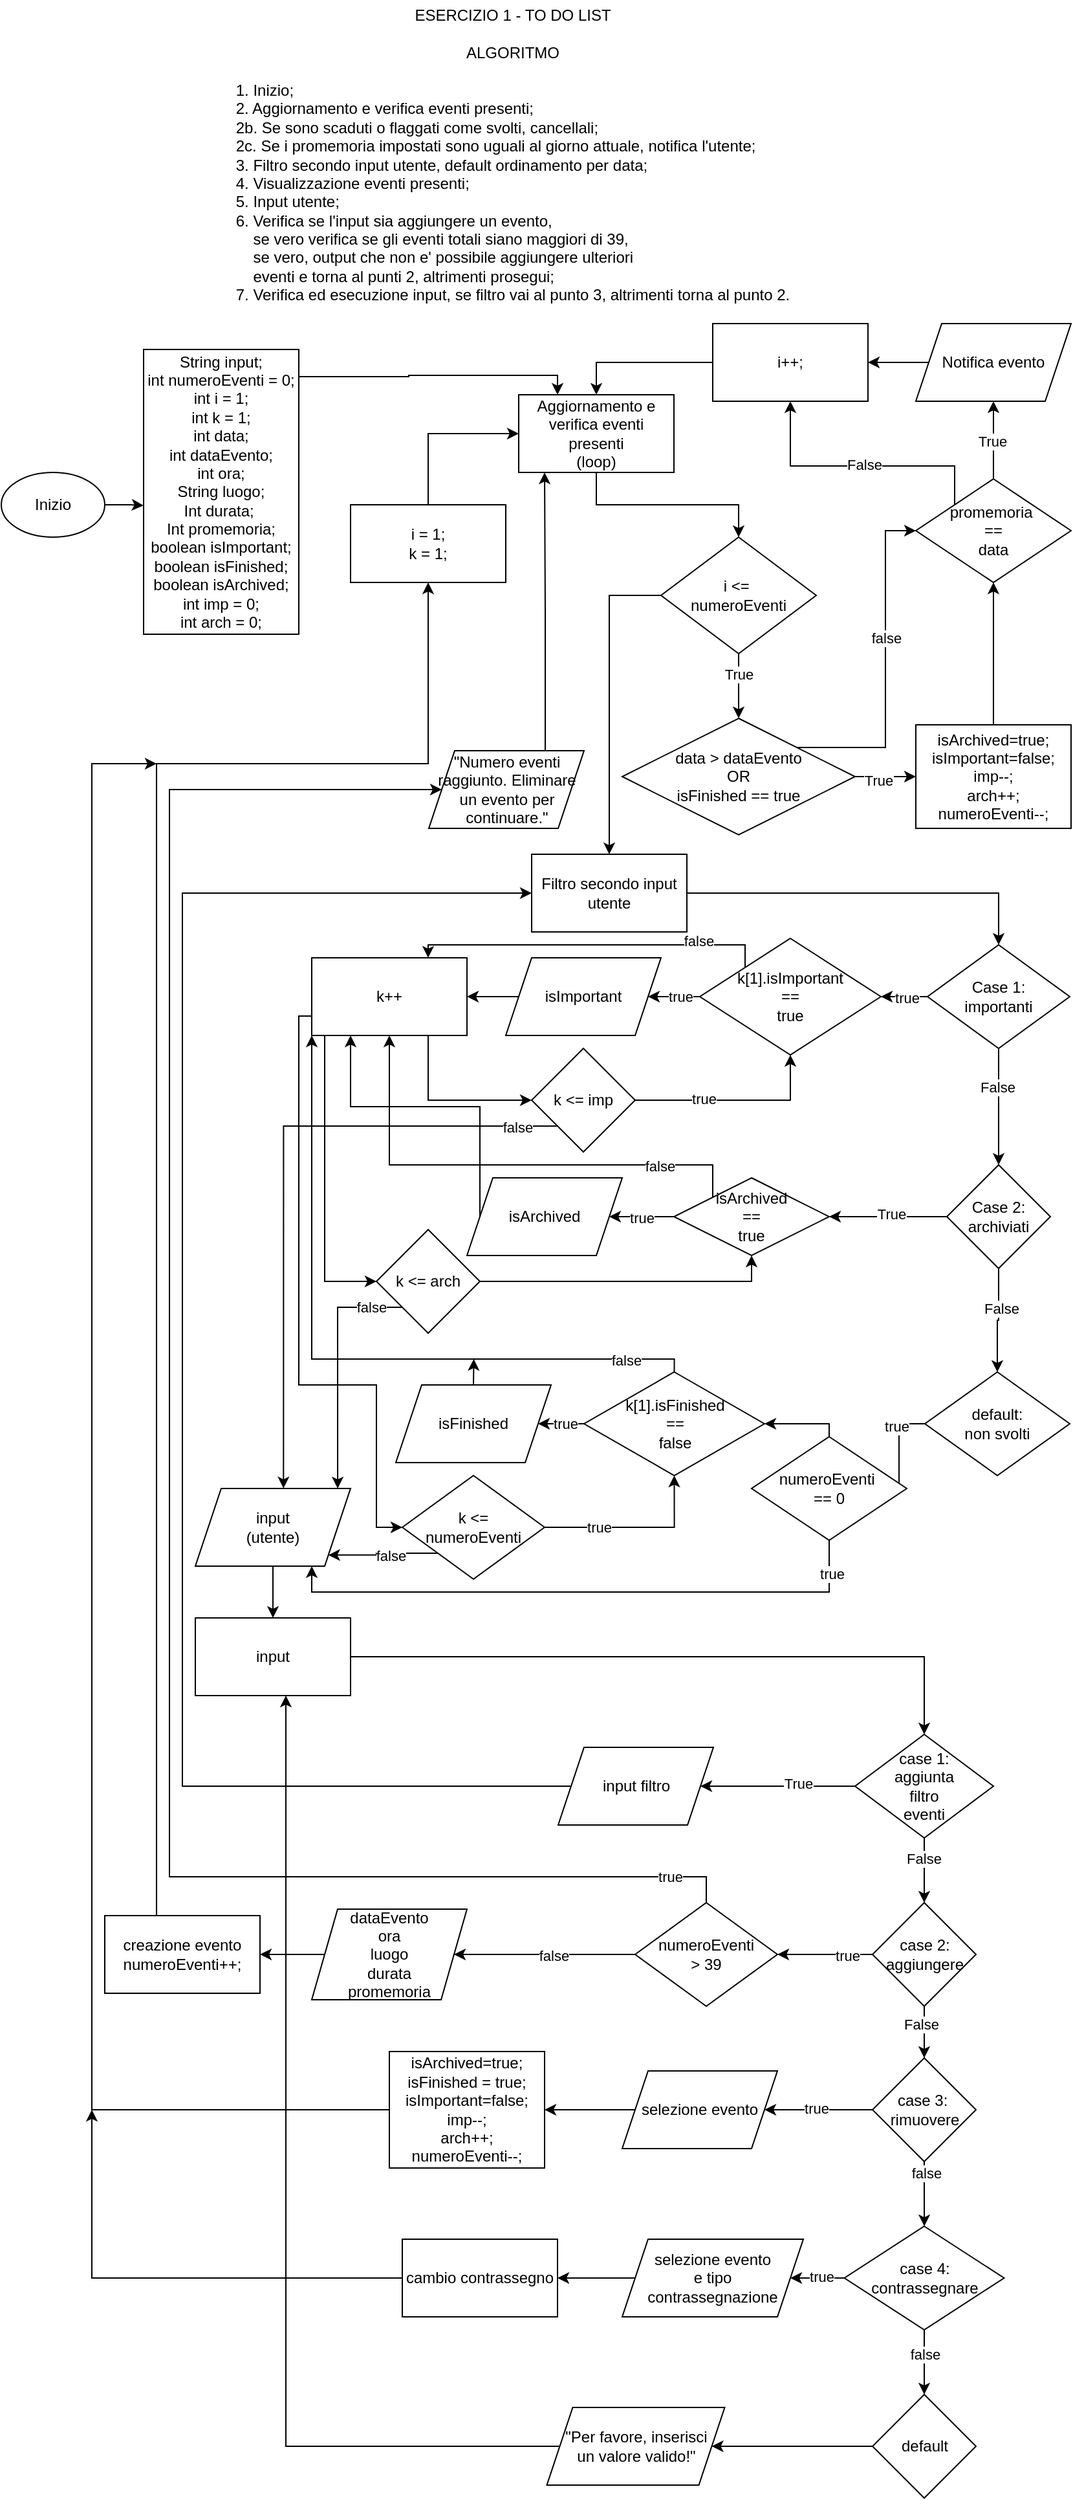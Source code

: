 <mxfile version="24.7.17">
  <diagram id="C5RBs43oDa-KdzZeNtuy" name="Page-1">
    <mxGraphModel dx="1430" dy="786" grid="1" gridSize="10" guides="1" tooltips="1" connect="1" arrows="1" fold="1" page="1" pageScale="1" pageWidth="827" pageHeight="1169" math="0" shadow="0">
      <root>
        <mxCell id="WIyWlLk6GJQsqaUBKTNV-0" />
        <mxCell id="WIyWlLk6GJQsqaUBKTNV-1" parent="WIyWlLk6GJQsqaUBKTNV-0" />
        <mxCell id="s7MBxmnnZB_xoXd4R-KR-0" value="ESERCIZIO 1 - TO DO LIST&lt;div&gt;&lt;br&gt;&lt;/div&gt;&lt;div&gt;ALGORITMO&lt;/div&gt;&lt;div&gt;&lt;br&gt;&lt;/div&gt;&lt;div style=&quot;text-align: left;&quot;&gt;1. Inizio;&lt;/div&gt;&lt;div style=&quot;text-align: left;&quot;&gt;2. Aggiornamento e verifica eventi presenti;&lt;/div&gt;&lt;div style=&quot;text-align: left;&quot;&gt;2b. Se sono scaduti o flaggati come svolti, cancellali;&lt;/div&gt;&lt;div style=&quot;text-align: left;&quot;&gt;2c. Se i promemoria impostati sono uguali al giorno attuale, notifica l&#39;utente;&lt;/div&gt;&lt;div style=&quot;text-align: left;&quot;&gt;3. Filtro secondo input utente, default ordinamento per data;&lt;/div&gt;&lt;div style=&quot;text-align: left;&quot;&gt;4. Visualizzazione eventi presenti;&lt;/div&gt;&lt;div style=&quot;text-align: left;&quot;&gt;5. Input utente;&lt;/div&gt;&lt;div style=&quot;text-align: left;&quot;&gt;6. Verifica se l&#39;input sia aggiungere un evento,&lt;/div&gt;&lt;div style=&quot;text-align: left;&quot;&gt;&amp;nbsp; &amp;nbsp; se vero verifica se gli eventi totali siano maggiori di 39,&lt;br&gt;&lt;/div&gt;&lt;div style=&quot;text-align: left;&quot;&gt;&amp;nbsp; &amp;nbsp; se vero, output che non e&#39; possibile aggiungere ulteriori&lt;/div&gt;&lt;div style=&quot;text-align: left;&quot;&gt;&amp;nbsp; &amp;nbsp; eventi e torna al punti 2, altrimenti prosegui;&lt;/div&gt;&lt;div style=&quot;text-align: left;&quot;&gt;7. Verifica ed esecuzione input, se filtro vai al punto 3, altrimenti torna al punto 2.&lt;/div&gt;" style="text;html=1;align=center;verticalAlign=middle;resizable=0;points=[];autosize=1;strokeColor=none;fillColor=none;" vertex="1" parent="WIyWlLk6GJQsqaUBKTNV-1">
          <mxGeometry x="170" width="450" height="240" as="geometry" />
        </mxCell>
        <mxCell id="s7MBxmnnZB_xoXd4R-KR-3" value="" style="edgeStyle=orthogonalEdgeStyle;rounded=0;orthogonalLoop=1;jettySize=auto;html=1;entryX=-0.001;entryY=0.548;entryDx=0;entryDy=0;entryPerimeter=0;" edge="1" parent="WIyWlLk6GJQsqaUBKTNV-1" source="s7MBxmnnZB_xoXd4R-KR-1" target="s7MBxmnnZB_xoXd4R-KR-2">
          <mxGeometry relative="1" as="geometry" />
        </mxCell>
        <mxCell id="s7MBxmnnZB_xoXd4R-KR-1" value="Inizio" style="ellipse;whiteSpace=wrap;html=1;" vertex="1" parent="WIyWlLk6GJQsqaUBKTNV-1">
          <mxGeometry y="365" width="80" height="50" as="geometry" />
        </mxCell>
        <mxCell id="s7MBxmnnZB_xoXd4R-KR-81" style="edgeStyle=orthogonalEdgeStyle;rounded=0;orthogonalLoop=1;jettySize=auto;html=1;exitX=1;exitY=0.25;exitDx=0;exitDy=0;entryX=0.25;entryY=0;entryDx=0;entryDy=0;" edge="1" parent="WIyWlLk6GJQsqaUBKTNV-1" source="s7MBxmnnZB_xoXd4R-KR-2" target="s7MBxmnnZB_xoXd4R-KR-4">
          <mxGeometry relative="1" as="geometry">
            <Array as="points">
              <mxPoint x="315" y="291" />
              <mxPoint x="315" y="290" />
              <mxPoint x="430" y="290" />
            </Array>
          </mxGeometry>
        </mxCell>
        <mxCell id="s7MBxmnnZB_xoXd4R-KR-2" value="&lt;div&gt;String input;&lt;/div&gt;&lt;div&gt;int numeroEventi = 0;&lt;/div&gt;&lt;div&gt;int i = 1;&lt;/div&gt;&lt;div&gt;int k = 1;&lt;/div&gt;&lt;div&gt;&lt;span style=&quot;background-color: initial;&quot;&gt;int data;&lt;/span&gt;&lt;/div&gt;int dataEvento;&lt;div&gt;&lt;div&gt;int ora;&lt;/div&gt;&lt;div&gt;String luogo;&lt;/div&gt;&lt;div&gt;Int durata;&amp;nbsp;&lt;/div&gt;&lt;div&gt;Int promemoria;&lt;/div&gt;&lt;div&gt;boolean isImportant;&lt;/div&gt;&lt;div&gt;boolean isFinished;&lt;/div&gt;&lt;/div&gt;&lt;div&gt;boolean isArchived;&lt;/div&gt;&lt;div&gt;int imp = 0;&lt;/div&gt;&lt;div&gt;int arch = 0;&lt;/div&gt;" style="whiteSpace=wrap;html=1;" vertex="1" parent="WIyWlLk6GJQsqaUBKTNV-1">
          <mxGeometry x="110" y="270" width="120" height="220" as="geometry" />
        </mxCell>
        <mxCell id="s7MBxmnnZB_xoXd4R-KR-23" value="" style="edgeStyle=orthogonalEdgeStyle;rounded=0;orthogonalLoop=1;jettySize=auto;html=1;" edge="1" parent="WIyWlLk6GJQsqaUBKTNV-1" source="s7MBxmnnZB_xoXd4R-KR-4" target="s7MBxmnnZB_xoXd4R-KR-22">
          <mxGeometry relative="1" as="geometry" />
        </mxCell>
        <mxCell id="s7MBxmnnZB_xoXd4R-KR-4" value="Aggiornamento e verifica eventi presenti&lt;div&gt;(loop)&lt;/div&gt;" style="whiteSpace=wrap;html=1;" vertex="1" parent="WIyWlLk6GJQsqaUBKTNV-1">
          <mxGeometry x="400" y="305" width="120" height="60" as="geometry" />
        </mxCell>
        <mxCell id="s7MBxmnnZB_xoXd4R-KR-11" value="" style="edgeStyle=orthogonalEdgeStyle;rounded=0;orthogonalLoop=1;jettySize=auto;html=1;" edge="1" parent="WIyWlLk6GJQsqaUBKTNV-1" source="s7MBxmnnZB_xoXd4R-KR-6" target="s7MBxmnnZB_xoXd4R-KR-10">
          <mxGeometry relative="1" as="geometry" />
        </mxCell>
        <mxCell id="s7MBxmnnZB_xoXd4R-KR-12" value="True" style="edgeLabel;html=1;align=center;verticalAlign=middle;resizable=0;points=[];" vertex="1" connectable="0" parent="s7MBxmnnZB_xoXd4R-KR-11">
          <mxGeometry x="-0.025" y="1" relative="1" as="geometry">
            <mxPoint as="offset" />
          </mxGeometry>
        </mxCell>
        <mxCell id="s7MBxmnnZB_xoXd4R-KR-74" style="edgeStyle=orthogonalEdgeStyle;rounded=0;orthogonalLoop=1;jettySize=auto;html=1;exitX=0;exitY=0;exitDx=0;exitDy=0;entryX=0.5;entryY=1;entryDx=0;entryDy=0;" edge="1" parent="WIyWlLk6GJQsqaUBKTNV-1" source="s7MBxmnnZB_xoXd4R-KR-6" target="s7MBxmnnZB_xoXd4R-KR-72">
          <mxGeometry relative="1" as="geometry">
            <Array as="points">
              <mxPoint x="737" y="360" />
              <mxPoint x="610" y="360" />
            </Array>
          </mxGeometry>
        </mxCell>
        <mxCell id="s7MBxmnnZB_xoXd4R-KR-75" value="False" style="edgeLabel;html=1;align=center;verticalAlign=middle;resizable=0;points=[];" vertex="1" connectable="0" parent="s7MBxmnnZB_xoXd4R-KR-74">
          <mxGeometry x="-0.034" y="-1" relative="1" as="geometry">
            <mxPoint as="offset" />
          </mxGeometry>
        </mxCell>
        <mxCell id="s7MBxmnnZB_xoXd4R-KR-6" value="promemoria&amp;nbsp;&lt;div&gt;==&lt;div&gt;data&lt;/div&gt;&lt;/div&gt;" style="rhombus;whiteSpace=wrap;html=1;" vertex="1" parent="WIyWlLk6GJQsqaUBKTNV-1">
          <mxGeometry x="707" y="370" width="120" height="80" as="geometry" />
        </mxCell>
        <mxCell id="s7MBxmnnZB_xoXd4R-KR-69" value="" style="edgeStyle=orthogonalEdgeStyle;rounded=0;orthogonalLoop=1;jettySize=auto;html=1;" edge="1" parent="WIyWlLk6GJQsqaUBKTNV-1" source="s7MBxmnnZB_xoXd4R-KR-8" target="s7MBxmnnZB_xoXd4R-KR-68">
          <mxGeometry relative="1" as="geometry" />
        </mxCell>
        <mxCell id="s7MBxmnnZB_xoXd4R-KR-8" value="Filtro secondo input utente" style="whiteSpace=wrap;html=1;" vertex="1" parent="WIyWlLk6GJQsqaUBKTNV-1">
          <mxGeometry x="410" y="660" width="120" height="60" as="geometry" />
        </mxCell>
        <mxCell id="s7MBxmnnZB_xoXd4R-KR-73" style="edgeStyle=orthogonalEdgeStyle;rounded=0;orthogonalLoop=1;jettySize=auto;html=1;exitX=0;exitY=0.5;exitDx=0;exitDy=0;entryX=1;entryY=0.5;entryDx=0;entryDy=0;" edge="1" parent="WIyWlLk6GJQsqaUBKTNV-1" source="s7MBxmnnZB_xoXd4R-KR-10" target="s7MBxmnnZB_xoXd4R-KR-72">
          <mxGeometry relative="1" as="geometry" />
        </mxCell>
        <mxCell id="s7MBxmnnZB_xoXd4R-KR-10" value="Notifica evento" style="shape=parallelogram;perimeter=parallelogramPerimeter;whiteSpace=wrap;html=1;fixedSize=1;" vertex="1" parent="WIyWlLk6GJQsqaUBKTNV-1">
          <mxGeometry x="707" y="250" width="120" height="60" as="geometry" />
        </mxCell>
        <mxCell id="s7MBxmnnZB_xoXd4R-KR-18" value="" style="edgeStyle=orthogonalEdgeStyle;rounded=0;orthogonalLoop=1;jettySize=auto;html=1;" edge="1" parent="WIyWlLk6GJQsqaUBKTNV-1" source="s7MBxmnnZB_xoXd4R-KR-15" target="s7MBxmnnZB_xoXd4R-KR-17">
          <mxGeometry relative="1" as="geometry" />
        </mxCell>
        <mxCell id="s7MBxmnnZB_xoXd4R-KR-20" value="True" style="edgeLabel;html=1;align=center;verticalAlign=middle;resizable=0;points=[];" vertex="1" connectable="0" parent="s7MBxmnnZB_xoXd4R-KR-18">
          <mxGeometry x="-0.24" y="-3" relative="1" as="geometry">
            <mxPoint as="offset" />
          </mxGeometry>
        </mxCell>
        <mxCell id="s7MBxmnnZB_xoXd4R-KR-26" style="edgeStyle=orthogonalEdgeStyle;rounded=0;orthogonalLoop=1;jettySize=auto;html=1;exitX=1;exitY=0;exitDx=0;exitDy=0;entryX=0;entryY=0.5;entryDx=0;entryDy=0;" edge="1" parent="WIyWlLk6GJQsqaUBKTNV-1" source="s7MBxmnnZB_xoXd4R-KR-15" target="s7MBxmnnZB_xoXd4R-KR-6">
          <mxGeometry relative="1" as="geometry" />
        </mxCell>
        <mxCell id="s7MBxmnnZB_xoXd4R-KR-28" value="false" style="edgeLabel;html=1;align=center;verticalAlign=middle;resizable=0;points=[];" vertex="1" connectable="0" parent="s7MBxmnnZB_xoXd4R-KR-26">
          <mxGeometry x="0.183" relative="1" as="geometry">
            <mxPoint as="offset" />
          </mxGeometry>
        </mxCell>
        <mxCell id="s7MBxmnnZB_xoXd4R-KR-15" value="data &amp;gt; dataEvento&lt;div&gt;OR&lt;/div&gt;&lt;div&gt;isFinished == true&lt;/div&gt;" style="rhombus;whiteSpace=wrap;html=1;" vertex="1" parent="WIyWlLk6GJQsqaUBKTNV-1">
          <mxGeometry x="480" y="555" width="180" height="90" as="geometry" />
        </mxCell>
        <mxCell id="s7MBxmnnZB_xoXd4R-KR-25" style="edgeStyle=orthogonalEdgeStyle;rounded=0;orthogonalLoop=1;jettySize=auto;html=1;exitX=0.5;exitY=0;exitDx=0;exitDy=0;entryX=0.5;entryY=1;entryDx=0;entryDy=0;" edge="1" parent="WIyWlLk6GJQsqaUBKTNV-1" source="s7MBxmnnZB_xoXd4R-KR-17" target="s7MBxmnnZB_xoXd4R-KR-6">
          <mxGeometry relative="1" as="geometry" />
        </mxCell>
        <mxCell id="s7MBxmnnZB_xoXd4R-KR-17" value="isArchived=true;&lt;div&gt;isImportant=false;&lt;/div&gt;&lt;div&gt;imp--;&lt;/div&gt;&lt;div&gt;arch++;&lt;br&gt;&lt;div&gt;numeroEventi--;&lt;/div&gt;&lt;/div&gt;" style="whiteSpace=wrap;html=1;" vertex="1" parent="WIyWlLk6GJQsqaUBKTNV-1">
          <mxGeometry x="707" y="560" width="120" height="80" as="geometry" />
        </mxCell>
        <mxCell id="s7MBxmnnZB_xoXd4R-KR-24" style="edgeStyle=orthogonalEdgeStyle;rounded=0;orthogonalLoop=1;jettySize=auto;html=1;exitX=0.5;exitY=1;exitDx=0;exitDy=0;entryX=0.5;entryY=0;entryDx=0;entryDy=0;" edge="1" parent="WIyWlLk6GJQsqaUBKTNV-1" source="s7MBxmnnZB_xoXd4R-KR-22" target="s7MBxmnnZB_xoXd4R-KR-15">
          <mxGeometry relative="1" as="geometry" />
        </mxCell>
        <mxCell id="s7MBxmnnZB_xoXd4R-KR-27" value="True" style="edgeLabel;html=1;align=center;verticalAlign=middle;resizable=0;points=[];" vertex="1" connectable="0" parent="s7MBxmnnZB_xoXd4R-KR-24">
          <mxGeometry x="-0.371" relative="1" as="geometry">
            <mxPoint as="offset" />
          </mxGeometry>
        </mxCell>
        <mxCell id="s7MBxmnnZB_xoXd4R-KR-31" style="edgeStyle=orthogonalEdgeStyle;rounded=0;orthogonalLoop=1;jettySize=auto;html=1;exitX=0;exitY=0.5;exitDx=0;exitDy=0;entryX=0.5;entryY=0;entryDx=0;entryDy=0;" edge="1" parent="WIyWlLk6GJQsqaUBKTNV-1" source="s7MBxmnnZB_xoXd4R-KR-22" target="s7MBxmnnZB_xoXd4R-KR-8">
          <mxGeometry relative="1" as="geometry">
            <mxPoint x="260" y="445" as="targetPoint" />
          </mxGeometry>
        </mxCell>
        <mxCell id="s7MBxmnnZB_xoXd4R-KR-22" value="i &amp;lt;=&amp;nbsp;&lt;div&gt;numeroEventi&lt;/div&gt;" style="rhombus;whiteSpace=wrap;html=1;" vertex="1" parent="WIyWlLk6GJQsqaUBKTNV-1">
          <mxGeometry x="510" y="415" width="120" height="90" as="geometry" />
        </mxCell>
        <mxCell id="s7MBxmnnZB_xoXd4R-KR-45" value="" style="edgeStyle=orthogonalEdgeStyle;rounded=0;orthogonalLoop=1;jettySize=auto;html=1;" edge="1" parent="WIyWlLk6GJQsqaUBKTNV-1" source="s7MBxmnnZB_xoXd4R-KR-38" target="s7MBxmnnZB_xoXd4R-KR-44">
          <mxGeometry relative="1" as="geometry" />
        </mxCell>
        <mxCell id="s7MBxmnnZB_xoXd4R-KR-47" value="False" style="edgeLabel;html=1;align=center;verticalAlign=middle;resizable=0;points=[];" vertex="1" connectable="0" parent="s7MBxmnnZB_xoXd4R-KR-45">
          <mxGeometry x="-0.331" y="-3" relative="1" as="geometry">
            <mxPoint as="offset" />
          </mxGeometry>
        </mxCell>
        <mxCell id="s7MBxmnnZB_xoXd4R-KR-184" value="" style="edgeStyle=orthogonalEdgeStyle;rounded=0;orthogonalLoop=1;jettySize=auto;html=1;" edge="1" parent="WIyWlLk6GJQsqaUBKTNV-1" source="s7MBxmnnZB_xoXd4R-KR-38" target="s7MBxmnnZB_xoXd4R-KR-183">
          <mxGeometry relative="1" as="geometry" />
        </mxCell>
        <mxCell id="s7MBxmnnZB_xoXd4R-KR-185" value="true" style="edgeLabel;html=1;align=center;verticalAlign=middle;resizable=0;points=[];" vertex="1" connectable="0" parent="s7MBxmnnZB_xoXd4R-KR-184">
          <mxGeometry x="-0.452" y="1" relative="1" as="geometry">
            <mxPoint as="offset" />
          </mxGeometry>
        </mxCell>
        <mxCell id="s7MBxmnnZB_xoXd4R-KR-38" value="case 2:&lt;div&gt;aggiungere&lt;/div&gt;" style="rhombus;whiteSpace=wrap;html=1;" vertex="1" parent="WIyWlLk6GJQsqaUBKTNV-1">
          <mxGeometry x="673.5" y="1470" width="80" height="80" as="geometry" />
        </mxCell>
        <mxCell id="s7MBxmnnZB_xoXd4R-KR-49" value="" style="edgeStyle=orthogonalEdgeStyle;rounded=0;orthogonalLoop=1;jettySize=auto;html=1;" edge="1" parent="WIyWlLk6GJQsqaUBKTNV-1" source="s7MBxmnnZB_xoXd4R-KR-40" target="s7MBxmnnZB_xoXd4R-KR-48">
          <mxGeometry relative="1" as="geometry" />
        </mxCell>
        <mxCell id="s7MBxmnnZB_xoXd4R-KR-40" value="dataEvento&lt;div&gt;ora&lt;/div&gt;&lt;div&gt;luogo&lt;/div&gt;&lt;div&gt;durata&lt;/div&gt;&lt;div&gt;promemoria&lt;/div&gt;" style="shape=parallelogram;perimeter=parallelogramPerimeter;whiteSpace=wrap;html=1;fixedSize=1;" vertex="1" parent="WIyWlLk6GJQsqaUBKTNV-1">
          <mxGeometry x="240" y="1475" width="120" height="70" as="geometry" />
        </mxCell>
        <mxCell id="s7MBxmnnZB_xoXd4R-KR-181" value="" style="edgeStyle=orthogonalEdgeStyle;rounded=0;orthogonalLoop=1;jettySize=auto;html=1;" edge="1" parent="WIyWlLk6GJQsqaUBKTNV-1" source="s7MBxmnnZB_xoXd4R-KR-44" target="s7MBxmnnZB_xoXd4R-KR-180">
          <mxGeometry relative="1" as="geometry" />
        </mxCell>
        <mxCell id="s7MBxmnnZB_xoXd4R-KR-186" value="true" style="edgeLabel;html=1;align=center;verticalAlign=middle;resizable=0;points=[];" vertex="1" connectable="0" parent="s7MBxmnnZB_xoXd4R-KR-181">
          <mxGeometry x="0.037" y="-1" relative="1" as="geometry">
            <mxPoint as="offset" />
          </mxGeometry>
        </mxCell>
        <mxCell id="s7MBxmnnZB_xoXd4R-KR-199" value="" style="edgeStyle=orthogonalEdgeStyle;rounded=0;orthogonalLoop=1;jettySize=auto;html=1;" edge="1" parent="WIyWlLk6GJQsqaUBKTNV-1" source="s7MBxmnnZB_xoXd4R-KR-44" target="s7MBxmnnZB_xoXd4R-KR-198">
          <mxGeometry relative="1" as="geometry" />
        </mxCell>
        <mxCell id="s7MBxmnnZB_xoXd4R-KR-202" value="false" style="edgeLabel;html=1;align=center;verticalAlign=middle;resizable=0;points=[];" vertex="1" connectable="0" parent="s7MBxmnnZB_xoXd4R-KR-199">
          <mxGeometry x="-0.651" y="1" relative="1" as="geometry">
            <mxPoint as="offset" />
          </mxGeometry>
        </mxCell>
        <mxCell id="s7MBxmnnZB_xoXd4R-KR-44" value="case 3:&amp;nbsp;&lt;div&gt;rimuovere&lt;/div&gt;" style="rhombus;whiteSpace=wrap;html=1;" vertex="1" parent="WIyWlLk6GJQsqaUBKTNV-1">
          <mxGeometry x="673.5" y="1590" width="80" height="80" as="geometry" />
        </mxCell>
        <mxCell id="s7MBxmnnZB_xoXd4R-KR-195" style="edgeStyle=orthogonalEdgeStyle;rounded=0;orthogonalLoop=1;jettySize=auto;html=1;exitX=0.5;exitY=0;exitDx=0;exitDy=0;entryX=0.5;entryY=1;entryDx=0;entryDy=0;" edge="1" parent="WIyWlLk6GJQsqaUBKTNV-1" source="s7MBxmnnZB_xoXd4R-KR-48" target="s7MBxmnnZB_xoXd4R-KR-99">
          <mxGeometry relative="1" as="geometry">
            <mxPoint x="100" y="550" as="targetPoint" />
            <Array as="points">
              <mxPoint x="120" y="1480" />
              <mxPoint x="120" y="590" />
              <mxPoint x="330" y="590" />
            </Array>
          </mxGeometry>
        </mxCell>
        <mxCell id="s7MBxmnnZB_xoXd4R-KR-48" value="creazione evento&lt;div&gt;numeroEventi++;&lt;/div&gt;" style="whiteSpace=wrap;html=1;" vertex="1" parent="WIyWlLk6GJQsqaUBKTNV-1">
          <mxGeometry x="80" y="1480" width="120" height="60" as="geometry" />
        </mxCell>
        <mxCell id="s7MBxmnnZB_xoXd4R-KR-197" style="edgeStyle=orthogonalEdgeStyle;rounded=0;orthogonalLoop=1;jettySize=auto;html=1;exitX=0;exitY=0.5;exitDx=0;exitDy=0;" edge="1" parent="WIyWlLk6GJQsqaUBKTNV-1" source="s7MBxmnnZB_xoXd4R-KR-53">
          <mxGeometry relative="1" as="geometry">
            <mxPoint x="120" y="590" as="targetPoint" />
            <Array as="points">
              <mxPoint x="70" y="1630" />
            </Array>
          </mxGeometry>
        </mxCell>
        <mxCell id="s7MBxmnnZB_xoXd4R-KR-53" value="isArchived=true;&lt;div&gt;isFinished = true;&lt;br&gt;&lt;div&gt;isImportant=false;&lt;/div&gt;&lt;div&gt;imp--;&lt;/div&gt;&lt;div&gt;arch++;&lt;br&gt;&lt;div&gt;numeroEventi--;&lt;/div&gt;&lt;/div&gt;&lt;/div&gt;" style="whiteSpace=wrap;html=1;" vertex="1" parent="WIyWlLk6GJQsqaUBKTNV-1">
          <mxGeometry x="300" y="1585" width="120" height="90" as="geometry" />
        </mxCell>
        <mxCell id="s7MBxmnnZB_xoXd4R-KR-60" style="edgeStyle=orthogonalEdgeStyle;rounded=0;orthogonalLoop=1;jettySize=auto;html=1;exitX=0.5;exitY=1;exitDx=0;exitDy=0;entryX=0.5;entryY=0;entryDx=0;entryDy=0;" edge="1" parent="WIyWlLk6GJQsqaUBKTNV-1" source="s7MBxmnnZB_xoXd4R-KR-58" target="s7MBxmnnZB_xoXd4R-KR-38">
          <mxGeometry relative="1" as="geometry" />
        </mxCell>
        <mxCell id="s7MBxmnnZB_xoXd4R-KR-63" value="False" style="edgeLabel;html=1;align=center;verticalAlign=middle;resizable=0;points=[];" vertex="1" connectable="0" parent="s7MBxmnnZB_xoXd4R-KR-60">
          <mxGeometry x="-0.376" y="-1" relative="1" as="geometry">
            <mxPoint as="offset" />
          </mxGeometry>
        </mxCell>
        <mxCell id="s7MBxmnnZB_xoXd4R-KR-62" value="" style="edgeStyle=orthogonalEdgeStyle;rounded=0;orthogonalLoop=1;jettySize=auto;html=1;" edge="1" parent="WIyWlLk6GJQsqaUBKTNV-1" source="s7MBxmnnZB_xoXd4R-KR-58" target="s7MBxmnnZB_xoXd4R-KR-61">
          <mxGeometry relative="1" as="geometry" />
        </mxCell>
        <mxCell id="s7MBxmnnZB_xoXd4R-KR-64" value="True" style="edgeLabel;html=1;align=center;verticalAlign=middle;resizable=0;points=[];" vertex="1" connectable="0" parent="s7MBxmnnZB_xoXd4R-KR-62">
          <mxGeometry x="-0.256" y="-2" relative="1" as="geometry">
            <mxPoint as="offset" />
          </mxGeometry>
        </mxCell>
        <mxCell id="s7MBxmnnZB_xoXd4R-KR-58" value="case 1:&lt;div&gt;aggiunta&lt;/div&gt;&lt;div&gt;filtro&lt;/div&gt;&lt;div&gt;eventi&lt;/div&gt;" style="rhombus;whiteSpace=wrap;html=1;" vertex="1" parent="WIyWlLk6GJQsqaUBKTNV-1">
          <mxGeometry x="660" y="1340" width="107" height="80" as="geometry" />
        </mxCell>
        <mxCell id="s7MBxmnnZB_xoXd4R-KR-161" style="edgeStyle=orthogonalEdgeStyle;rounded=0;orthogonalLoop=1;jettySize=auto;html=1;exitX=0;exitY=0.5;exitDx=0;exitDy=0;entryX=0;entryY=0.5;entryDx=0;entryDy=0;" edge="1" parent="WIyWlLk6GJQsqaUBKTNV-1" source="s7MBxmnnZB_xoXd4R-KR-61" target="s7MBxmnnZB_xoXd4R-KR-8">
          <mxGeometry relative="1" as="geometry">
            <mxPoint x="150" y="690" as="targetPoint" />
            <Array as="points">
              <mxPoint x="140" y="1380" />
              <mxPoint x="140" y="690" />
            </Array>
          </mxGeometry>
        </mxCell>
        <mxCell id="s7MBxmnnZB_xoXd4R-KR-61" value="input filtro" style="shape=parallelogram;perimeter=parallelogramPerimeter;whiteSpace=wrap;html=1;fixedSize=1;" vertex="1" parent="WIyWlLk6GJQsqaUBKTNV-1">
          <mxGeometry x="430.5" y="1350" width="120" height="60" as="geometry" />
        </mxCell>
        <mxCell id="s7MBxmnnZB_xoXd4R-KR-78" value="" style="edgeStyle=orthogonalEdgeStyle;rounded=0;orthogonalLoop=1;jettySize=auto;html=1;" edge="1" parent="WIyWlLk6GJQsqaUBKTNV-1" source="s7MBxmnnZB_xoXd4R-KR-68" target="s7MBxmnnZB_xoXd4R-KR-77">
          <mxGeometry relative="1" as="geometry" />
        </mxCell>
        <mxCell id="s7MBxmnnZB_xoXd4R-KR-79" value="False" style="edgeLabel;html=1;align=center;verticalAlign=middle;resizable=0;points=[];" vertex="1" connectable="0" parent="s7MBxmnnZB_xoXd4R-KR-78">
          <mxGeometry x="-0.336" y="-1" relative="1" as="geometry">
            <mxPoint as="offset" />
          </mxGeometry>
        </mxCell>
        <mxCell id="s7MBxmnnZB_xoXd4R-KR-102" value="" style="edgeStyle=orthogonalEdgeStyle;rounded=0;orthogonalLoop=1;jettySize=auto;html=1;" edge="1" parent="WIyWlLk6GJQsqaUBKTNV-1" source="s7MBxmnnZB_xoXd4R-KR-68" target="s7MBxmnnZB_xoXd4R-KR-101">
          <mxGeometry relative="1" as="geometry" />
        </mxCell>
        <mxCell id="s7MBxmnnZB_xoXd4R-KR-103" value="true" style="edgeLabel;html=1;align=center;verticalAlign=middle;resizable=0;points=[];" vertex="1" connectable="0" parent="s7MBxmnnZB_xoXd4R-KR-102">
          <mxGeometry x="-0.261" y="1" relative="1" as="geometry">
            <mxPoint as="offset" />
          </mxGeometry>
        </mxCell>
        <mxCell id="s7MBxmnnZB_xoXd4R-KR-68" value="Case 1:&lt;div&gt;importanti&lt;/div&gt;" style="rhombus;whiteSpace=wrap;html=1;" vertex="1" parent="WIyWlLk6GJQsqaUBKTNV-1">
          <mxGeometry x="716" y="730" width="110" height="80" as="geometry" />
        </mxCell>
        <mxCell id="s7MBxmnnZB_xoXd4R-KR-108" value="" style="edgeStyle=orthogonalEdgeStyle;rounded=0;orthogonalLoop=1;jettySize=auto;html=1;" edge="1" parent="WIyWlLk6GJQsqaUBKTNV-1" source="s7MBxmnnZB_xoXd4R-KR-70" target="s7MBxmnnZB_xoXd4R-KR-107">
          <mxGeometry relative="1" as="geometry" />
        </mxCell>
        <mxCell id="s7MBxmnnZB_xoXd4R-KR-70" value="isImportant" style="shape=parallelogram;perimeter=parallelogramPerimeter;whiteSpace=wrap;html=1;fixedSize=1;" vertex="1" parent="WIyWlLk6GJQsqaUBKTNV-1">
          <mxGeometry x="390" y="740" width="120" height="60" as="geometry" />
        </mxCell>
        <mxCell id="s7MBxmnnZB_xoXd4R-KR-76" style="edgeStyle=orthogonalEdgeStyle;rounded=0;orthogonalLoop=1;jettySize=auto;html=1;exitX=0;exitY=0.5;exitDx=0;exitDy=0;entryX=0.5;entryY=0;entryDx=0;entryDy=0;" edge="1" parent="WIyWlLk6GJQsqaUBKTNV-1" source="s7MBxmnnZB_xoXd4R-KR-72" target="s7MBxmnnZB_xoXd4R-KR-4">
          <mxGeometry relative="1" as="geometry">
            <mxPoint x="460" y="280" as="targetPoint" />
          </mxGeometry>
        </mxCell>
        <mxCell id="s7MBxmnnZB_xoXd4R-KR-72" value="i++;" style="whiteSpace=wrap;html=1;" vertex="1" parent="WIyWlLk6GJQsqaUBKTNV-1">
          <mxGeometry x="550" y="250" width="120" height="60" as="geometry" />
        </mxCell>
        <mxCell id="s7MBxmnnZB_xoXd4R-KR-85" value="" style="edgeStyle=orthogonalEdgeStyle;rounded=0;orthogonalLoop=1;jettySize=auto;html=1;" edge="1" parent="WIyWlLk6GJQsqaUBKTNV-1" source="s7MBxmnnZB_xoXd4R-KR-77" target="s7MBxmnnZB_xoXd4R-KR-84">
          <mxGeometry relative="1" as="geometry" />
        </mxCell>
        <mxCell id="s7MBxmnnZB_xoXd4R-KR-86" value="True" style="edgeLabel;html=1;align=center;verticalAlign=middle;resizable=0;points=[];" vertex="1" connectable="0" parent="s7MBxmnnZB_xoXd4R-KR-85">
          <mxGeometry x="-0.042" y="-2" relative="1" as="geometry">
            <mxPoint as="offset" />
          </mxGeometry>
        </mxCell>
        <mxCell id="s7MBxmnnZB_xoXd4R-KR-91" value="" style="edgeStyle=orthogonalEdgeStyle;rounded=0;orthogonalLoop=1;jettySize=auto;html=1;" edge="1" parent="WIyWlLk6GJQsqaUBKTNV-1" source="s7MBxmnnZB_xoXd4R-KR-77" target="s7MBxmnnZB_xoXd4R-KR-90">
          <mxGeometry relative="1" as="geometry" />
        </mxCell>
        <mxCell id="s7MBxmnnZB_xoXd4R-KR-92" value="False" style="edgeLabel;html=1;align=center;verticalAlign=middle;resizable=0;points=[];" vertex="1" connectable="0" parent="s7MBxmnnZB_xoXd4R-KR-91">
          <mxGeometry x="-0.25" y="2" relative="1" as="geometry">
            <mxPoint as="offset" />
          </mxGeometry>
        </mxCell>
        <mxCell id="s7MBxmnnZB_xoXd4R-KR-77" value="Case 2:&lt;div&gt;archiviati&lt;/div&gt;" style="rhombus;whiteSpace=wrap;html=1;" vertex="1" parent="WIyWlLk6GJQsqaUBKTNV-1">
          <mxGeometry x="731" y="900" width="80" height="80" as="geometry" />
        </mxCell>
        <mxCell id="s7MBxmnnZB_xoXd4R-KR-118" value="" style="edgeStyle=orthogonalEdgeStyle;rounded=0;orthogonalLoop=1;jettySize=auto;html=1;" edge="1" parent="WIyWlLk6GJQsqaUBKTNV-1" source="s7MBxmnnZB_xoXd4R-KR-84" target="s7MBxmnnZB_xoXd4R-KR-117">
          <mxGeometry relative="1" as="geometry" />
        </mxCell>
        <mxCell id="s7MBxmnnZB_xoXd4R-KR-130" value="true" style="edgeLabel;html=1;align=center;verticalAlign=middle;resizable=0;points=[];" vertex="1" connectable="0" parent="s7MBxmnnZB_xoXd4R-KR-118">
          <mxGeometry x="0.023" y="1" relative="1" as="geometry">
            <mxPoint as="offset" />
          </mxGeometry>
        </mxCell>
        <mxCell id="s7MBxmnnZB_xoXd4R-KR-125" style="edgeStyle=orthogonalEdgeStyle;rounded=0;orthogonalLoop=1;jettySize=auto;html=1;exitX=0;exitY=0;exitDx=0;exitDy=0;entryX=0.5;entryY=1;entryDx=0;entryDy=0;" edge="1" parent="WIyWlLk6GJQsqaUBKTNV-1" source="s7MBxmnnZB_xoXd4R-KR-84" target="s7MBxmnnZB_xoXd4R-KR-107">
          <mxGeometry relative="1" as="geometry">
            <Array as="points">
              <mxPoint x="550" y="900" />
              <mxPoint x="300" y="900" />
            </Array>
          </mxGeometry>
        </mxCell>
        <mxCell id="s7MBxmnnZB_xoXd4R-KR-131" value="false" style="edgeLabel;html=1;align=center;verticalAlign=middle;resizable=0;points=[];" vertex="1" connectable="0" parent="s7MBxmnnZB_xoXd4R-KR-125">
          <mxGeometry x="-0.649" y="1" relative="1" as="geometry">
            <mxPoint as="offset" />
          </mxGeometry>
        </mxCell>
        <mxCell id="s7MBxmnnZB_xoXd4R-KR-84" value="isArchived&lt;div&gt;==&lt;/div&gt;&lt;div&gt;true&lt;/div&gt;" style="rhombus;whiteSpace=wrap;html=1;" vertex="1" parent="WIyWlLk6GJQsqaUBKTNV-1">
          <mxGeometry x="520" y="910" width="120" height="60" as="geometry" />
        </mxCell>
        <mxCell id="s7MBxmnnZB_xoXd4R-KR-166" value="" style="edgeStyle=orthogonalEdgeStyle;rounded=0;orthogonalLoop=1;jettySize=auto;html=1;" edge="1" parent="WIyWlLk6GJQsqaUBKTNV-1" source="s7MBxmnnZB_xoXd4R-KR-90" target="s7MBxmnnZB_xoXd4R-KR-165">
          <mxGeometry relative="1" as="geometry" />
        </mxCell>
        <mxCell id="s7MBxmnnZB_xoXd4R-KR-167" value="true" style="edgeLabel;html=1;align=center;verticalAlign=middle;resizable=0;points=[];" vertex="1" connectable="0" parent="s7MBxmnnZB_xoXd4R-KR-166">
          <mxGeometry x="-0.431" y="-2" relative="1" as="geometry">
            <mxPoint as="offset" />
          </mxGeometry>
        </mxCell>
        <mxCell id="s7MBxmnnZB_xoXd4R-KR-90" value="default:&lt;div&gt;non svolti&lt;/div&gt;" style="rhombus;whiteSpace=wrap;html=1;" vertex="1" parent="WIyWlLk6GJQsqaUBKTNV-1">
          <mxGeometry x="714" y="1060" width="112" height="80" as="geometry" />
        </mxCell>
        <mxCell id="s7MBxmnnZB_xoXd4R-KR-100" style="edgeStyle=orthogonalEdgeStyle;rounded=0;orthogonalLoop=1;jettySize=auto;html=1;exitX=0.5;exitY=0;exitDx=0;exitDy=0;entryX=0;entryY=0.5;entryDx=0;entryDy=0;" edge="1" parent="WIyWlLk6GJQsqaUBKTNV-1" source="s7MBxmnnZB_xoXd4R-KR-99" target="s7MBxmnnZB_xoXd4R-KR-4">
          <mxGeometry relative="1" as="geometry">
            <mxPoint x="330" y="340" as="targetPoint" />
          </mxGeometry>
        </mxCell>
        <mxCell id="s7MBxmnnZB_xoXd4R-KR-99" value="i = 1;&lt;div&gt;k = 1;&lt;/div&gt;" style="whiteSpace=wrap;html=1;" vertex="1" parent="WIyWlLk6GJQsqaUBKTNV-1">
          <mxGeometry x="270" y="390" width="120" height="60" as="geometry" />
        </mxCell>
        <mxCell id="s7MBxmnnZB_xoXd4R-KR-104" style="edgeStyle=orthogonalEdgeStyle;rounded=0;orthogonalLoop=1;jettySize=auto;html=1;exitX=0;exitY=0.5;exitDx=0;exitDy=0;" edge="1" parent="WIyWlLk6GJQsqaUBKTNV-1" source="s7MBxmnnZB_xoXd4R-KR-101" target="s7MBxmnnZB_xoXd4R-KR-70">
          <mxGeometry relative="1" as="geometry" />
        </mxCell>
        <mxCell id="s7MBxmnnZB_xoXd4R-KR-123" value="true" style="edgeLabel;html=1;align=center;verticalAlign=middle;resizable=0;points=[];" vertex="1" connectable="0" parent="s7MBxmnnZB_xoXd4R-KR-104">
          <mxGeometry x="-0.491" relative="1" as="geometry">
            <mxPoint as="offset" />
          </mxGeometry>
        </mxCell>
        <mxCell id="s7MBxmnnZB_xoXd4R-KR-121" style="edgeStyle=orthogonalEdgeStyle;rounded=0;orthogonalLoop=1;jettySize=auto;html=1;exitX=0;exitY=0;exitDx=0;exitDy=0;entryX=0.75;entryY=0;entryDx=0;entryDy=0;" edge="1" parent="WIyWlLk6GJQsqaUBKTNV-1" source="s7MBxmnnZB_xoXd4R-KR-101" target="s7MBxmnnZB_xoXd4R-KR-107">
          <mxGeometry relative="1" as="geometry">
            <Array as="points">
              <mxPoint x="575" y="730" />
              <mxPoint x="330" y="730" />
            </Array>
          </mxGeometry>
        </mxCell>
        <mxCell id="s7MBxmnnZB_xoXd4R-KR-122" value="false" style="edgeLabel;html=1;align=center;verticalAlign=middle;resizable=0;points=[];" vertex="1" connectable="0" parent="s7MBxmnnZB_xoXd4R-KR-121">
          <mxGeometry x="-0.603" y="-3" relative="1" as="geometry">
            <mxPoint as="offset" />
          </mxGeometry>
        </mxCell>
        <mxCell id="s7MBxmnnZB_xoXd4R-KR-101" value="k[1].isImportant&lt;div&gt;==&lt;/div&gt;&lt;div&gt;true&lt;/div&gt;" style="rhombus;whiteSpace=wrap;html=1;" vertex="1" parent="WIyWlLk6GJQsqaUBKTNV-1">
          <mxGeometry x="540" y="725" width="140" height="90" as="geometry" />
        </mxCell>
        <mxCell id="s7MBxmnnZB_xoXd4R-KR-112" style="edgeStyle=orthogonalEdgeStyle;rounded=0;orthogonalLoop=1;jettySize=auto;html=1;exitX=0.75;exitY=1;exitDx=0;exitDy=0;entryX=0;entryY=0.5;entryDx=0;entryDy=0;" edge="1" parent="WIyWlLk6GJQsqaUBKTNV-1" source="s7MBxmnnZB_xoXd4R-KR-107" target="s7MBxmnnZB_xoXd4R-KR-109">
          <mxGeometry relative="1" as="geometry">
            <mxPoint x="410" y="870" as="targetPoint" />
          </mxGeometry>
        </mxCell>
        <mxCell id="s7MBxmnnZB_xoXd4R-KR-128" value="" style="edgeStyle=orthogonalEdgeStyle;rounded=0;orthogonalLoop=1;jettySize=auto;html=1;" edge="1" parent="WIyWlLk6GJQsqaUBKTNV-1" source="s7MBxmnnZB_xoXd4R-KR-107" target="s7MBxmnnZB_xoXd4R-KR-127">
          <mxGeometry relative="1" as="geometry">
            <Array as="points">
              <mxPoint x="250" y="990" />
            </Array>
          </mxGeometry>
        </mxCell>
        <mxCell id="s7MBxmnnZB_xoXd4R-KR-143" style="edgeStyle=orthogonalEdgeStyle;rounded=0;orthogonalLoop=1;jettySize=auto;html=1;exitX=0;exitY=0.75;exitDx=0;exitDy=0;entryX=0;entryY=0.5;entryDx=0;entryDy=0;" edge="1" parent="WIyWlLk6GJQsqaUBKTNV-1" source="s7MBxmnnZB_xoXd4R-KR-107" target="s7MBxmnnZB_xoXd4R-KR-144">
          <mxGeometry relative="1" as="geometry">
            <mxPoint x="270" y="1180" as="targetPoint" />
            <Array as="points">
              <mxPoint x="230" y="785" />
              <mxPoint x="230" y="1070" />
              <mxPoint x="290" y="1070" />
              <mxPoint x="290" y="1180" />
            </Array>
          </mxGeometry>
        </mxCell>
        <mxCell id="s7MBxmnnZB_xoXd4R-KR-107" value="k++" style="whiteSpace=wrap;html=1;" vertex="1" parent="WIyWlLk6GJQsqaUBKTNV-1">
          <mxGeometry x="240" y="740" width="120" height="60" as="geometry" />
        </mxCell>
        <mxCell id="s7MBxmnnZB_xoXd4R-KR-111" style="edgeStyle=orthogonalEdgeStyle;rounded=0;orthogonalLoop=1;jettySize=auto;html=1;exitX=1;exitY=0.5;exitDx=0;exitDy=0;entryX=0.5;entryY=1;entryDx=0;entryDy=0;" edge="1" parent="WIyWlLk6GJQsqaUBKTNV-1" source="s7MBxmnnZB_xoXd4R-KR-109" target="s7MBxmnnZB_xoXd4R-KR-101">
          <mxGeometry relative="1" as="geometry">
            <mxPoint x="610" y="870.143" as="targetPoint" />
          </mxGeometry>
        </mxCell>
        <mxCell id="s7MBxmnnZB_xoXd4R-KR-152" value="true" style="edgeLabel;html=1;align=center;verticalAlign=middle;resizable=0;points=[];" vertex="1" connectable="0" parent="s7MBxmnnZB_xoXd4R-KR-111">
          <mxGeometry x="-0.316" y="1" relative="1" as="geometry">
            <mxPoint as="offset" />
          </mxGeometry>
        </mxCell>
        <mxCell id="s7MBxmnnZB_xoXd4R-KR-149" style="edgeStyle=orthogonalEdgeStyle;rounded=0;orthogonalLoop=1;jettySize=auto;html=1;exitX=0;exitY=1;exitDx=0;exitDy=0;entryX=0.568;entryY=-0.002;entryDx=0;entryDy=0;entryPerimeter=0;" edge="1" parent="WIyWlLk6GJQsqaUBKTNV-1" source="s7MBxmnnZB_xoXd4R-KR-109" target="s7MBxmnnZB_xoXd4R-KR-148">
          <mxGeometry relative="1" as="geometry">
            <mxPoint x="150" y="1130" as="targetPoint" />
          </mxGeometry>
        </mxCell>
        <mxCell id="s7MBxmnnZB_xoXd4R-KR-151" value="false" style="edgeLabel;html=1;align=center;verticalAlign=middle;resizable=0;points=[];" vertex="1" connectable="0" parent="s7MBxmnnZB_xoXd4R-KR-149">
          <mxGeometry x="-0.871" y="1" relative="1" as="geometry">
            <mxPoint as="offset" />
          </mxGeometry>
        </mxCell>
        <mxCell id="s7MBxmnnZB_xoXd4R-KR-109" value="k &amp;lt;= imp" style="rhombus;whiteSpace=wrap;html=1;" vertex="1" parent="WIyWlLk6GJQsqaUBKTNV-1">
          <mxGeometry x="410" y="810" width="80" height="80" as="geometry" />
        </mxCell>
        <mxCell id="s7MBxmnnZB_xoXd4R-KR-124" style="edgeStyle=orthogonalEdgeStyle;rounded=0;orthogonalLoop=1;jettySize=auto;html=1;exitX=0;exitY=0.5;exitDx=0;exitDy=0;entryX=0.25;entryY=1;entryDx=0;entryDy=0;" edge="1" parent="WIyWlLk6GJQsqaUBKTNV-1" source="s7MBxmnnZB_xoXd4R-KR-117" target="s7MBxmnnZB_xoXd4R-KR-107">
          <mxGeometry relative="1" as="geometry" />
        </mxCell>
        <mxCell id="s7MBxmnnZB_xoXd4R-KR-117" value="isArchived" style="shape=parallelogram;perimeter=parallelogramPerimeter;whiteSpace=wrap;html=1;fixedSize=1;" vertex="1" parent="WIyWlLk6GJQsqaUBKTNV-1">
          <mxGeometry x="360" y="910" width="120" height="60" as="geometry" />
        </mxCell>
        <mxCell id="s7MBxmnnZB_xoXd4R-KR-129" style="edgeStyle=orthogonalEdgeStyle;rounded=0;orthogonalLoop=1;jettySize=auto;html=1;exitX=1;exitY=0.5;exitDx=0;exitDy=0;entryX=0.5;entryY=1;entryDx=0;entryDy=0;" edge="1" parent="WIyWlLk6GJQsqaUBKTNV-1" source="s7MBxmnnZB_xoXd4R-KR-127" target="s7MBxmnnZB_xoXd4R-KR-84">
          <mxGeometry relative="1" as="geometry" />
        </mxCell>
        <mxCell id="s7MBxmnnZB_xoXd4R-KR-127" value="k &amp;lt;= arch" style="rhombus;whiteSpace=wrap;html=1;" vertex="1" parent="WIyWlLk6GJQsqaUBKTNV-1">
          <mxGeometry x="290" y="950" width="80" height="80" as="geometry" />
        </mxCell>
        <mxCell id="s7MBxmnnZB_xoXd4R-KR-139" value="" style="edgeStyle=orthogonalEdgeStyle;rounded=0;orthogonalLoop=1;jettySize=auto;html=1;" edge="1" parent="WIyWlLk6GJQsqaUBKTNV-1" source="s7MBxmnnZB_xoXd4R-KR-135" target="s7MBxmnnZB_xoXd4R-KR-138">
          <mxGeometry relative="1" as="geometry" />
        </mxCell>
        <mxCell id="s7MBxmnnZB_xoXd4R-KR-140" value="true" style="edgeLabel;html=1;align=center;verticalAlign=middle;resizable=0;points=[];" vertex="1" connectable="0" parent="s7MBxmnnZB_xoXd4R-KR-139">
          <mxGeometry x="-0.207" relative="1" as="geometry">
            <mxPoint as="offset" />
          </mxGeometry>
        </mxCell>
        <mxCell id="s7MBxmnnZB_xoXd4R-KR-141" style="edgeStyle=orthogonalEdgeStyle;rounded=0;orthogonalLoop=1;jettySize=auto;html=1;exitX=0.5;exitY=0;exitDx=0;exitDy=0;entryX=0;entryY=1;entryDx=0;entryDy=0;" edge="1" parent="WIyWlLk6GJQsqaUBKTNV-1" source="s7MBxmnnZB_xoXd4R-KR-135" target="s7MBxmnnZB_xoXd4R-KR-107">
          <mxGeometry relative="1" as="geometry">
            <Array as="points">
              <mxPoint x="520" y="1050" />
              <mxPoint x="240" y="1050" />
            </Array>
          </mxGeometry>
        </mxCell>
        <mxCell id="s7MBxmnnZB_xoXd4R-KR-146" value="false" style="edgeLabel;html=1;align=center;verticalAlign=middle;resizable=0;points=[];" vertex="1" connectable="0" parent="s7MBxmnnZB_xoXd4R-KR-141">
          <mxGeometry x="-0.823" y="1" relative="1" as="geometry">
            <mxPoint as="offset" />
          </mxGeometry>
        </mxCell>
        <mxCell id="s7MBxmnnZB_xoXd4R-KR-135" value="k[1].isFinished&lt;div&gt;==&lt;/div&gt;&lt;div&gt;false&lt;/div&gt;" style="rhombus;whiteSpace=wrap;html=1;" vertex="1" parent="WIyWlLk6GJQsqaUBKTNV-1">
          <mxGeometry x="450.5" y="1060" width="139.5" height="80" as="geometry" />
        </mxCell>
        <mxCell id="s7MBxmnnZB_xoXd4R-KR-164" style="edgeStyle=orthogonalEdgeStyle;rounded=0;orthogonalLoop=1;jettySize=auto;html=1;exitX=0.5;exitY=0;exitDx=0;exitDy=0;" edge="1" parent="WIyWlLk6GJQsqaUBKTNV-1" source="s7MBxmnnZB_xoXd4R-KR-138">
          <mxGeometry relative="1" as="geometry">
            <mxPoint x="365.286" y="1050" as="targetPoint" />
          </mxGeometry>
        </mxCell>
        <mxCell id="s7MBxmnnZB_xoXd4R-KR-138" value="isFinished" style="shape=parallelogram;perimeter=parallelogramPerimeter;whiteSpace=wrap;html=1;fixedSize=1;" vertex="1" parent="WIyWlLk6GJQsqaUBKTNV-1">
          <mxGeometry x="305" y="1070" width="120" height="60" as="geometry" />
        </mxCell>
        <mxCell id="s7MBxmnnZB_xoXd4R-KR-145" style="edgeStyle=orthogonalEdgeStyle;rounded=0;orthogonalLoop=1;jettySize=auto;html=1;exitX=1;exitY=0.5;exitDx=0;exitDy=0;entryX=0.5;entryY=1;entryDx=0;entryDy=0;" edge="1" parent="WIyWlLk6GJQsqaUBKTNV-1" source="s7MBxmnnZB_xoXd4R-KR-144" target="s7MBxmnnZB_xoXd4R-KR-135">
          <mxGeometry relative="1" as="geometry" />
        </mxCell>
        <mxCell id="s7MBxmnnZB_xoXd4R-KR-147" value="true" style="edgeLabel;html=1;align=center;verticalAlign=middle;resizable=0;points=[];" vertex="1" connectable="0" parent="s7MBxmnnZB_xoXd4R-KR-145">
          <mxGeometry x="-0.402" relative="1" as="geometry">
            <mxPoint as="offset" />
          </mxGeometry>
        </mxCell>
        <mxCell id="s7MBxmnnZB_xoXd4R-KR-154" style="edgeStyle=orthogonalEdgeStyle;rounded=0;orthogonalLoop=1;jettySize=auto;html=1;exitX=0;exitY=1;exitDx=0;exitDy=0;entryX=1;entryY=1;entryDx=0;entryDy=0;" edge="1" parent="WIyWlLk6GJQsqaUBKTNV-1" source="s7MBxmnnZB_xoXd4R-KR-144" target="s7MBxmnnZB_xoXd4R-KR-148">
          <mxGeometry relative="1" as="geometry" />
        </mxCell>
        <mxCell id="s7MBxmnnZB_xoXd4R-KR-155" value="false" style="edgeLabel;html=1;align=center;verticalAlign=middle;resizable=0;points=[];" vertex="1" connectable="0" parent="s7MBxmnnZB_xoXd4R-KR-154">
          <mxGeometry x="-0.136" y="2" relative="1" as="geometry">
            <mxPoint as="offset" />
          </mxGeometry>
        </mxCell>
        <mxCell id="s7MBxmnnZB_xoXd4R-KR-144" value="k &amp;lt;=&lt;div&gt;numeroEventi&lt;/div&gt;" style="rhombus;whiteSpace=wrap;html=1;" vertex="1" parent="WIyWlLk6GJQsqaUBKTNV-1">
          <mxGeometry x="310" y="1140" width="110" height="80" as="geometry" />
        </mxCell>
        <mxCell id="s7MBxmnnZB_xoXd4R-KR-159" value="" style="edgeStyle=orthogonalEdgeStyle;rounded=0;orthogonalLoop=1;jettySize=auto;html=1;" edge="1" parent="WIyWlLk6GJQsqaUBKTNV-1" source="s7MBxmnnZB_xoXd4R-KR-148" target="s7MBxmnnZB_xoXd4R-KR-158">
          <mxGeometry relative="1" as="geometry" />
        </mxCell>
        <mxCell id="s7MBxmnnZB_xoXd4R-KR-148" value="input&lt;div&gt;(utente)&lt;/div&gt;" style="shape=parallelogram;perimeter=parallelogramPerimeter;whiteSpace=wrap;html=1;fixedSize=1;" vertex="1" parent="WIyWlLk6GJQsqaUBKTNV-1">
          <mxGeometry x="150" y="1150" width="120" height="60" as="geometry" />
        </mxCell>
        <mxCell id="s7MBxmnnZB_xoXd4R-KR-150" style="edgeStyle=orthogonalEdgeStyle;rounded=0;orthogonalLoop=1;jettySize=auto;html=1;exitX=0;exitY=1;exitDx=0;exitDy=0;entryX=0.917;entryY=0;entryDx=0;entryDy=0;entryPerimeter=0;" edge="1" parent="WIyWlLk6GJQsqaUBKTNV-1" source="s7MBxmnnZB_xoXd4R-KR-127" target="s7MBxmnnZB_xoXd4R-KR-148">
          <mxGeometry relative="1" as="geometry" />
        </mxCell>
        <mxCell id="s7MBxmnnZB_xoXd4R-KR-153" value="false" style="edgeLabel;html=1;align=center;verticalAlign=middle;resizable=0;points=[];" vertex="1" connectable="0" parent="s7MBxmnnZB_xoXd4R-KR-150">
          <mxGeometry x="-0.746" relative="1" as="geometry">
            <mxPoint as="offset" />
          </mxGeometry>
        </mxCell>
        <mxCell id="s7MBxmnnZB_xoXd4R-KR-160" style="edgeStyle=orthogonalEdgeStyle;rounded=0;orthogonalLoop=1;jettySize=auto;html=1;exitX=1;exitY=0.5;exitDx=0;exitDy=0;" edge="1" parent="WIyWlLk6GJQsqaUBKTNV-1" source="s7MBxmnnZB_xoXd4R-KR-158" target="s7MBxmnnZB_xoXd4R-KR-58">
          <mxGeometry relative="1" as="geometry" />
        </mxCell>
        <mxCell id="s7MBxmnnZB_xoXd4R-KR-158" value="input" style="whiteSpace=wrap;html=1;" vertex="1" parent="WIyWlLk6GJQsqaUBKTNV-1">
          <mxGeometry x="150" y="1250" width="120" height="60" as="geometry" />
        </mxCell>
        <mxCell id="s7MBxmnnZB_xoXd4R-KR-168" style="edgeStyle=orthogonalEdgeStyle;rounded=0;orthogonalLoop=1;jettySize=auto;html=1;exitX=0.5;exitY=1;exitDx=0;exitDy=0;entryX=0.75;entryY=1;entryDx=0;entryDy=0;" edge="1" parent="WIyWlLk6GJQsqaUBKTNV-1" source="s7MBxmnnZB_xoXd4R-KR-165" target="s7MBxmnnZB_xoXd4R-KR-148">
          <mxGeometry relative="1" as="geometry" />
        </mxCell>
        <mxCell id="s7MBxmnnZB_xoXd4R-KR-169" value="true" style="edgeLabel;html=1;align=center;verticalAlign=middle;resizable=0;points=[];" vertex="1" connectable="0" parent="s7MBxmnnZB_xoXd4R-KR-168">
          <mxGeometry x="-0.886" y="2" relative="1" as="geometry">
            <mxPoint as="offset" />
          </mxGeometry>
        </mxCell>
        <mxCell id="s7MBxmnnZB_xoXd4R-KR-170" style="edgeStyle=orthogonalEdgeStyle;rounded=0;orthogonalLoop=1;jettySize=auto;html=1;exitX=0.5;exitY=0;exitDx=0;exitDy=0;" edge="1" parent="WIyWlLk6GJQsqaUBKTNV-1" source="s7MBxmnnZB_xoXd4R-KR-165">
          <mxGeometry relative="1" as="geometry">
            <mxPoint x="590" y="1100" as="targetPoint" />
            <Array as="points">
              <mxPoint x="640" y="1100" />
            </Array>
          </mxGeometry>
        </mxCell>
        <mxCell id="s7MBxmnnZB_xoXd4R-KR-165" value="numeroEventi&amp;nbsp;&lt;div&gt;== 0&lt;/div&gt;" style="rhombus;whiteSpace=wrap;html=1;" vertex="1" parent="WIyWlLk6GJQsqaUBKTNV-1">
          <mxGeometry x="580" y="1110" width="120" height="80" as="geometry" />
        </mxCell>
        <mxCell id="s7MBxmnnZB_xoXd4R-KR-176" value="" style="edgeStyle=orthogonalEdgeStyle;rounded=0;orthogonalLoop=1;jettySize=auto;html=1;" edge="1" parent="WIyWlLk6GJQsqaUBKTNV-1" source="s7MBxmnnZB_xoXd4R-KR-171" target="s7MBxmnnZB_xoXd4R-KR-175">
          <mxGeometry relative="1" as="geometry" />
        </mxCell>
        <mxCell id="s7MBxmnnZB_xoXd4R-KR-171" value="default" style="rhombus;whiteSpace=wrap;html=1;" vertex="1" parent="WIyWlLk6GJQsqaUBKTNV-1">
          <mxGeometry x="673.5" y="1850" width="80" height="80" as="geometry" />
        </mxCell>
        <mxCell id="s7MBxmnnZB_xoXd4R-KR-177" style="edgeStyle=orthogonalEdgeStyle;rounded=0;orthogonalLoop=1;jettySize=auto;html=1;exitX=0;exitY=0.5;exitDx=0;exitDy=0;" edge="1" parent="WIyWlLk6GJQsqaUBKTNV-1" source="s7MBxmnnZB_xoXd4R-KR-175">
          <mxGeometry relative="1" as="geometry">
            <mxPoint x="220" y="1310" as="targetPoint" />
            <Array as="points">
              <mxPoint x="220" y="1890" />
            </Array>
          </mxGeometry>
        </mxCell>
        <mxCell id="s7MBxmnnZB_xoXd4R-KR-175" value="&quot;Per favore, inserisci&lt;div&gt;un valore valido!&quot;&lt;/div&gt;" style="shape=parallelogram;perimeter=parallelogramPerimeter;whiteSpace=wrap;html=1;fixedSize=1;" vertex="1" parent="WIyWlLk6GJQsqaUBKTNV-1">
          <mxGeometry x="421.75" y="1860" width="137.5" height="60" as="geometry" />
        </mxCell>
        <mxCell id="s7MBxmnnZB_xoXd4R-KR-182" style="edgeStyle=orthogonalEdgeStyle;rounded=0;orthogonalLoop=1;jettySize=auto;html=1;exitX=0;exitY=0.5;exitDx=0;exitDy=0;entryX=1;entryY=0.5;entryDx=0;entryDy=0;" edge="1" parent="WIyWlLk6GJQsqaUBKTNV-1" source="s7MBxmnnZB_xoXd4R-KR-180" target="s7MBxmnnZB_xoXd4R-KR-53">
          <mxGeometry relative="1" as="geometry" />
        </mxCell>
        <mxCell id="s7MBxmnnZB_xoXd4R-KR-180" value="selezione evento" style="shape=parallelogram;perimeter=parallelogramPerimeter;whiteSpace=wrap;html=1;fixedSize=1;" vertex="1" parent="WIyWlLk6GJQsqaUBKTNV-1">
          <mxGeometry x="480" y="1600" width="120" height="60" as="geometry" />
        </mxCell>
        <mxCell id="s7MBxmnnZB_xoXd4R-KR-189" value="" style="edgeStyle=orthogonalEdgeStyle;rounded=0;orthogonalLoop=1;jettySize=auto;html=1;entryX=0;entryY=0.5;entryDx=0;entryDy=0;exitX=0.5;exitY=0;exitDx=0;exitDy=0;" edge="1" parent="WIyWlLk6GJQsqaUBKTNV-1" source="s7MBxmnnZB_xoXd4R-KR-183" target="s7MBxmnnZB_xoXd4R-KR-188">
          <mxGeometry relative="1" as="geometry">
            <mxPoint x="279.549" y="1520.029" as="sourcePoint" />
            <mxPoint x="130.01" y="560" as="targetPoint" />
            <Array as="points">
              <mxPoint x="545" y="1450" />
              <mxPoint x="130" y="1450" />
              <mxPoint x="130" y="610" />
            </Array>
          </mxGeometry>
        </mxCell>
        <mxCell id="s7MBxmnnZB_xoXd4R-KR-191" value="true" style="edgeLabel;html=1;align=center;verticalAlign=middle;resizable=0;points=[];" vertex="1" connectable="0" parent="s7MBxmnnZB_xoXd4R-KR-189">
          <mxGeometry x="-0.935" relative="1" as="geometry">
            <mxPoint as="offset" />
          </mxGeometry>
        </mxCell>
        <mxCell id="s7MBxmnnZB_xoXd4R-KR-193" style="edgeStyle=orthogonalEdgeStyle;rounded=0;orthogonalLoop=1;jettySize=auto;html=1;exitX=0;exitY=0.5;exitDx=0;exitDy=0;entryX=1;entryY=0.5;entryDx=0;entryDy=0;" edge="1" parent="WIyWlLk6GJQsqaUBKTNV-1" source="s7MBxmnnZB_xoXd4R-KR-183" target="s7MBxmnnZB_xoXd4R-KR-40">
          <mxGeometry relative="1" as="geometry" />
        </mxCell>
        <mxCell id="s7MBxmnnZB_xoXd4R-KR-194" value="false" style="edgeLabel;html=1;align=center;verticalAlign=middle;resizable=0;points=[];" vertex="1" connectable="0" parent="s7MBxmnnZB_xoXd4R-KR-193">
          <mxGeometry x="-0.098" y="1" relative="1" as="geometry">
            <mxPoint as="offset" />
          </mxGeometry>
        </mxCell>
        <mxCell id="s7MBxmnnZB_xoXd4R-KR-183" value="numeroEventi&lt;div&gt;&amp;gt; 39&lt;/div&gt;" style="rhombus;whiteSpace=wrap;html=1;" vertex="1" parent="WIyWlLk6GJQsqaUBKTNV-1">
          <mxGeometry x="490" y="1470" width="110" height="80" as="geometry" />
        </mxCell>
        <mxCell id="s7MBxmnnZB_xoXd4R-KR-190" style="edgeStyle=orthogonalEdgeStyle;rounded=0;orthogonalLoop=1;jettySize=auto;html=1;exitX=0.75;exitY=0;exitDx=0;exitDy=0;" edge="1" parent="WIyWlLk6GJQsqaUBKTNV-1" source="s7MBxmnnZB_xoXd4R-KR-188">
          <mxGeometry relative="1" as="geometry">
            <mxPoint x="420" y="365" as="targetPoint" />
            <Array as="points">
              <mxPoint x="420" y="472" />
              <mxPoint x="420" y="365" />
            </Array>
          </mxGeometry>
        </mxCell>
        <mxCell id="s7MBxmnnZB_xoXd4R-KR-188" value="&quot;Numero eventi raggiunto. Eliminare&lt;div&gt;un evento per continuare.&quot;&lt;/div&gt;" style="shape=parallelogram;perimeter=parallelogramPerimeter;whiteSpace=wrap;html=1;fixedSize=1;" vertex="1" parent="WIyWlLk6GJQsqaUBKTNV-1">
          <mxGeometry x="330.5" y="580" width="120" height="60" as="geometry" />
        </mxCell>
        <mxCell id="s7MBxmnnZB_xoXd4R-KR-210" style="edgeStyle=orthogonalEdgeStyle;rounded=0;orthogonalLoop=1;jettySize=auto;html=1;exitX=0;exitY=0.5;exitDx=0;exitDy=0;" edge="1" parent="WIyWlLk6GJQsqaUBKTNV-1" source="s7MBxmnnZB_xoXd4R-KR-198" target="s7MBxmnnZB_xoXd4R-KR-207">
          <mxGeometry relative="1" as="geometry" />
        </mxCell>
        <mxCell id="s7MBxmnnZB_xoXd4R-KR-211" value="true" style="edgeLabel;html=1;align=center;verticalAlign=middle;resizable=0;points=[];" vertex="1" connectable="0" parent="s7MBxmnnZB_xoXd4R-KR-210">
          <mxGeometry x="-0.366" y="-1" relative="1" as="geometry">
            <mxPoint as="offset" />
          </mxGeometry>
        </mxCell>
        <mxCell id="s7MBxmnnZB_xoXd4R-KR-198" value="case 4:&lt;div&gt;contrassegnare&lt;/div&gt;" style="rhombus;whiteSpace=wrap;html=1;" vertex="1" parent="WIyWlLk6GJQsqaUBKTNV-1">
          <mxGeometry x="651.75" y="1720" width="123.5" height="80" as="geometry" />
        </mxCell>
        <mxCell id="s7MBxmnnZB_xoXd4R-KR-200" style="edgeStyle=orthogonalEdgeStyle;rounded=0;orthogonalLoop=1;jettySize=auto;html=1;exitX=0.5;exitY=1;exitDx=0;exitDy=0;entryX=0.5;entryY=0;entryDx=0;entryDy=0;" edge="1" parent="WIyWlLk6GJQsqaUBKTNV-1" source="s7MBxmnnZB_xoXd4R-KR-198" target="s7MBxmnnZB_xoXd4R-KR-171">
          <mxGeometry relative="1" as="geometry">
            <Array as="points" />
          </mxGeometry>
        </mxCell>
        <mxCell id="s7MBxmnnZB_xoXd4R-KR-201" value="false" style="edgeLabel;html=1;align=center;verticalAlign=middle;resizable=0;points=[];" vertex="1" connectable="0" parent="s7MBxmnnZB_xoXd4R-KR-200">
          <mxGeometry x="-0.264" relative="1" as="geometry">
            <mxPoint as="offset" />
          </mxGeometry>
        </mxCell>
        <mxCell id="s7MBxmnnZB_xoXd4R-KR-217" value="" style="edgeStyle=orthogonalEdgeStyle;rounded=0;orthogonalLoop=1;jettySize=auto;html=1;" edge="1" parent="WIyWlLk6GJQsqaUBKTNV-1" source="s7MBxmnnZB_xoXd4R-KR-207" target="s7MBxmnnZB_xoXd4R-KR-216">
          <mxGeometry relative="1" as="geometry" />
        </mxCell>
        <mxCell id="s7MBxmnnZB_xoXd4R-KR-207" value="selezione evento&lt;div&gt;e tipo&lt;/div&gt;&lt;div&gt;contrassegnazione&lt;/div&gt;" style="shape=parallelogram;perimeter=parallelogramPerimeter;whiteSpace=wrap;html=1;fixedSize=1;" vertex="1" parent="WIyWlLk6GJQsqaUBKTNV-1">
          <mxGeometry x="480" y="1730" width="140" height="60" as="geometry" />
        </mxCell>
        <mxCell id="s7MBxmnnZB_xoXd4R-KR-218" style="edgeStyle=orthogonalEdgeStyle;rounded=0;orthogonalLoop=1;jettySize=auto;html=1;exitX=0;exitY=0.5;exitDx=0;exitDy=0;" edge="1" parent="WIyWlLk6GJQsqaUBKTNV-1" source="s7MBxmnnZB_xoXd4R-KR-216">
          <mxGeometry relative="1" as="geometry">
            <mxPoint x="70" y="1630" as="targetPoint" />
            <Array as="points">
              <mxPoint x="70" y="1760" />
              <mxPoint x="70" y="1690" />
            </Array>
          </mxGeometry>
        </mxCell>
        <mxCell id="s7MBxmnnZB_xoXd4R-KR-216" value="cambio contrassegno" style="whiteSpace=wrap;html=1;" vertex="1" parent="WIyWlLk6GJQsqaUBKTNV-1">
          <mxGeometry x="310" y="1730" width="120" height="60" as="geometry" />
        </mxCell>
      </root>
    </mxGraphModel>
  </diagram>
</mxfile>
